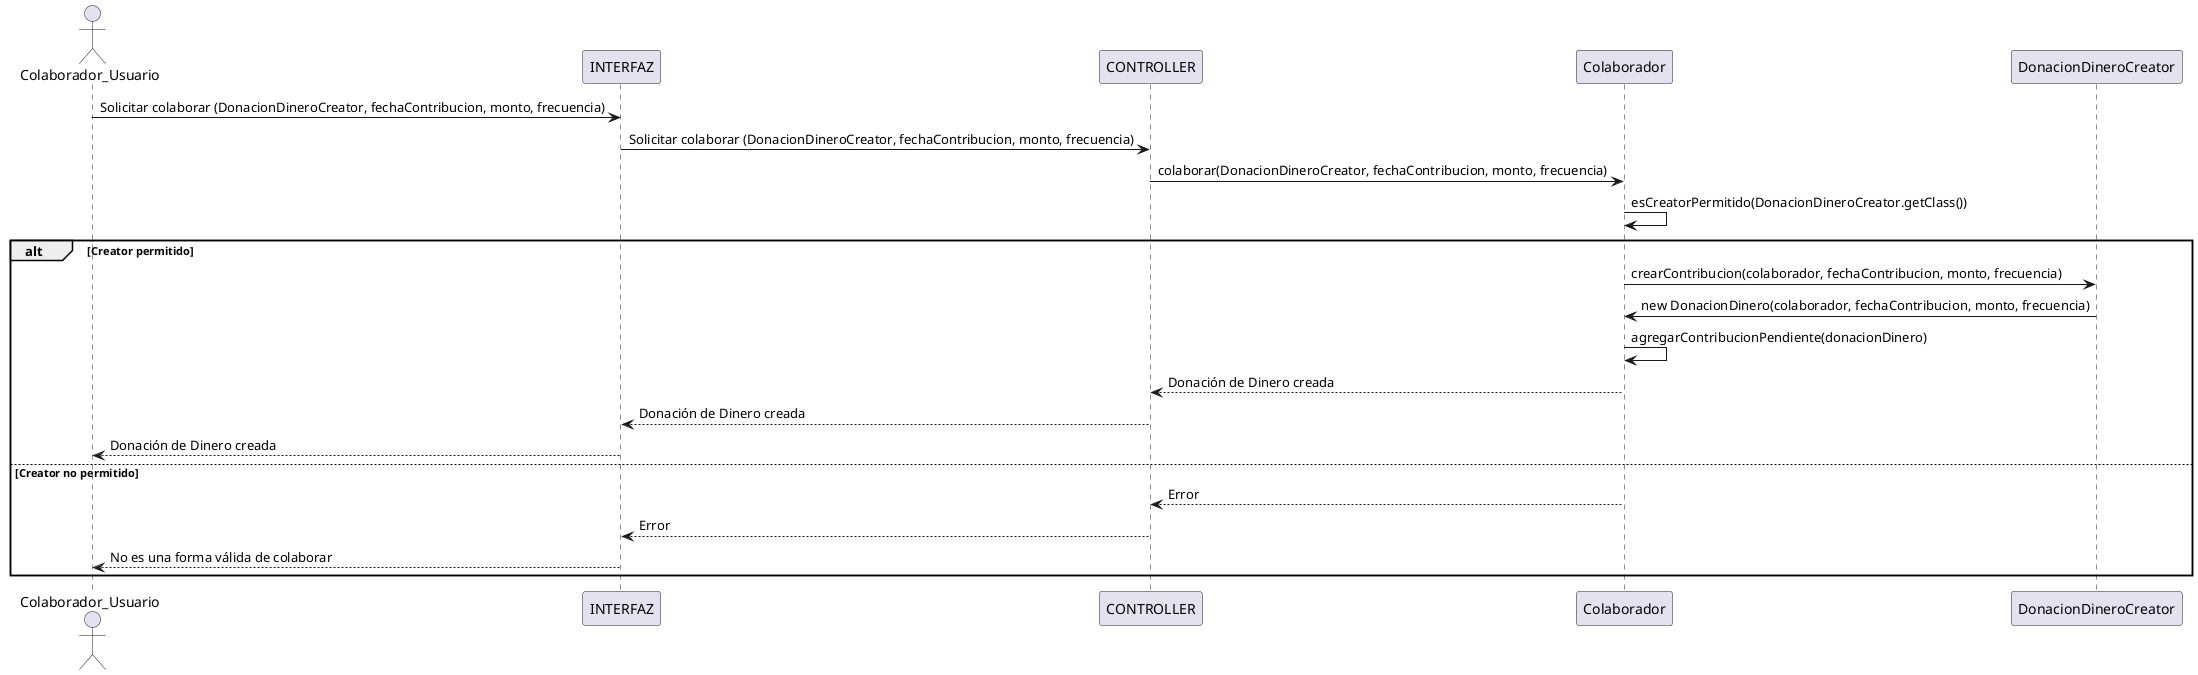 @startuml donar_dinero_colaborar
actor Colaborador_Usuario as User
participant INTERFAZ
participant CONTROLLER
participant "Colaborador" as Colaborador
participant "DonacionDineroCreator" as DonarDineroCreator

User -> INTERFAZ: Solicitar colaborar (DonacionDineroCreator, fechaContribucion, monto, frecuencia)
INTERFAZ -> CONTROLLER: Solicitar colaborar (DonacionDineroCreator, fechaContribucion, monto, frecuencia)
CONTROLLER -> Colaborador: colaborar(DonacionDineroCreator, fechaContribucion, monto, frecuencia)
Colaborador -> Colaborador: esCreatorPermitido(DonacionDineroCreator.getClass())
alt Creator permitido
    Colaborador -> DonarDineroCreator: crearContribucion(colaborador, fechaContribucion, monto, frecuencia)
    DonarDineroCreator -> Colaborador: new DonacionDinero(colaborador, fechaContribucion, monto, frecuencia)
    Colaborador -> Colaborador: agregarContribucionPendiente(donacionDinero)
    Colaborador --> CONTROLLER: Donación de Dinero creada
    CONTROLLER --> INTERFAZ: Donación de Dinero creada
    INTERFAZ --> User: Donación de Dinero creada
else Creator no permitido
    Colaborador --> CONTROLLER: Error
    CONTROLLER --> INTERFAZ: Error
    INTERFAZ --> User: No es una forma válida de colaborar
end
@enduml